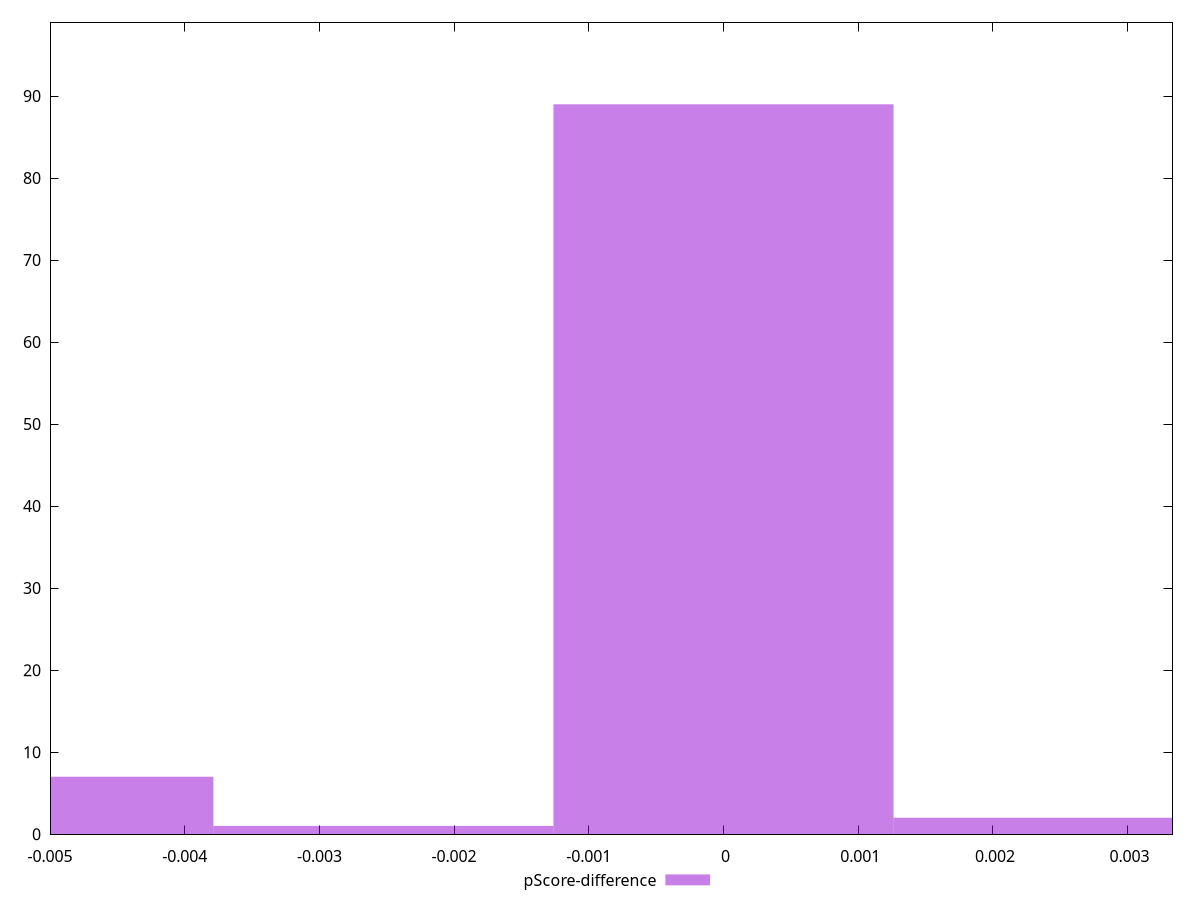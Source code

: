 reset

$pScoreDifference <<EOF
0 89
-0.005049008547450395 7
0.0025245042737251974 2
-0.0025245042737251974 1
EOF

set key outside below
set boxwidth 0.0025245042737251974
set xrange [-0.0050000000000000044:0.0033333333333332993]
set yrange [0:99]
set trange [0:99]
set style fill transparent solid 0.5 noborder
set terminal svg size 640, 490 enhanced background rgb 'white'
set output "reports/report_00030_2021-02-24T20-42-31.540Z/unminified-javascript/samples/card/pScore-difference/histogram.svg"

plot $pScoreDifference title "pScore-difference" with boxes

reset
